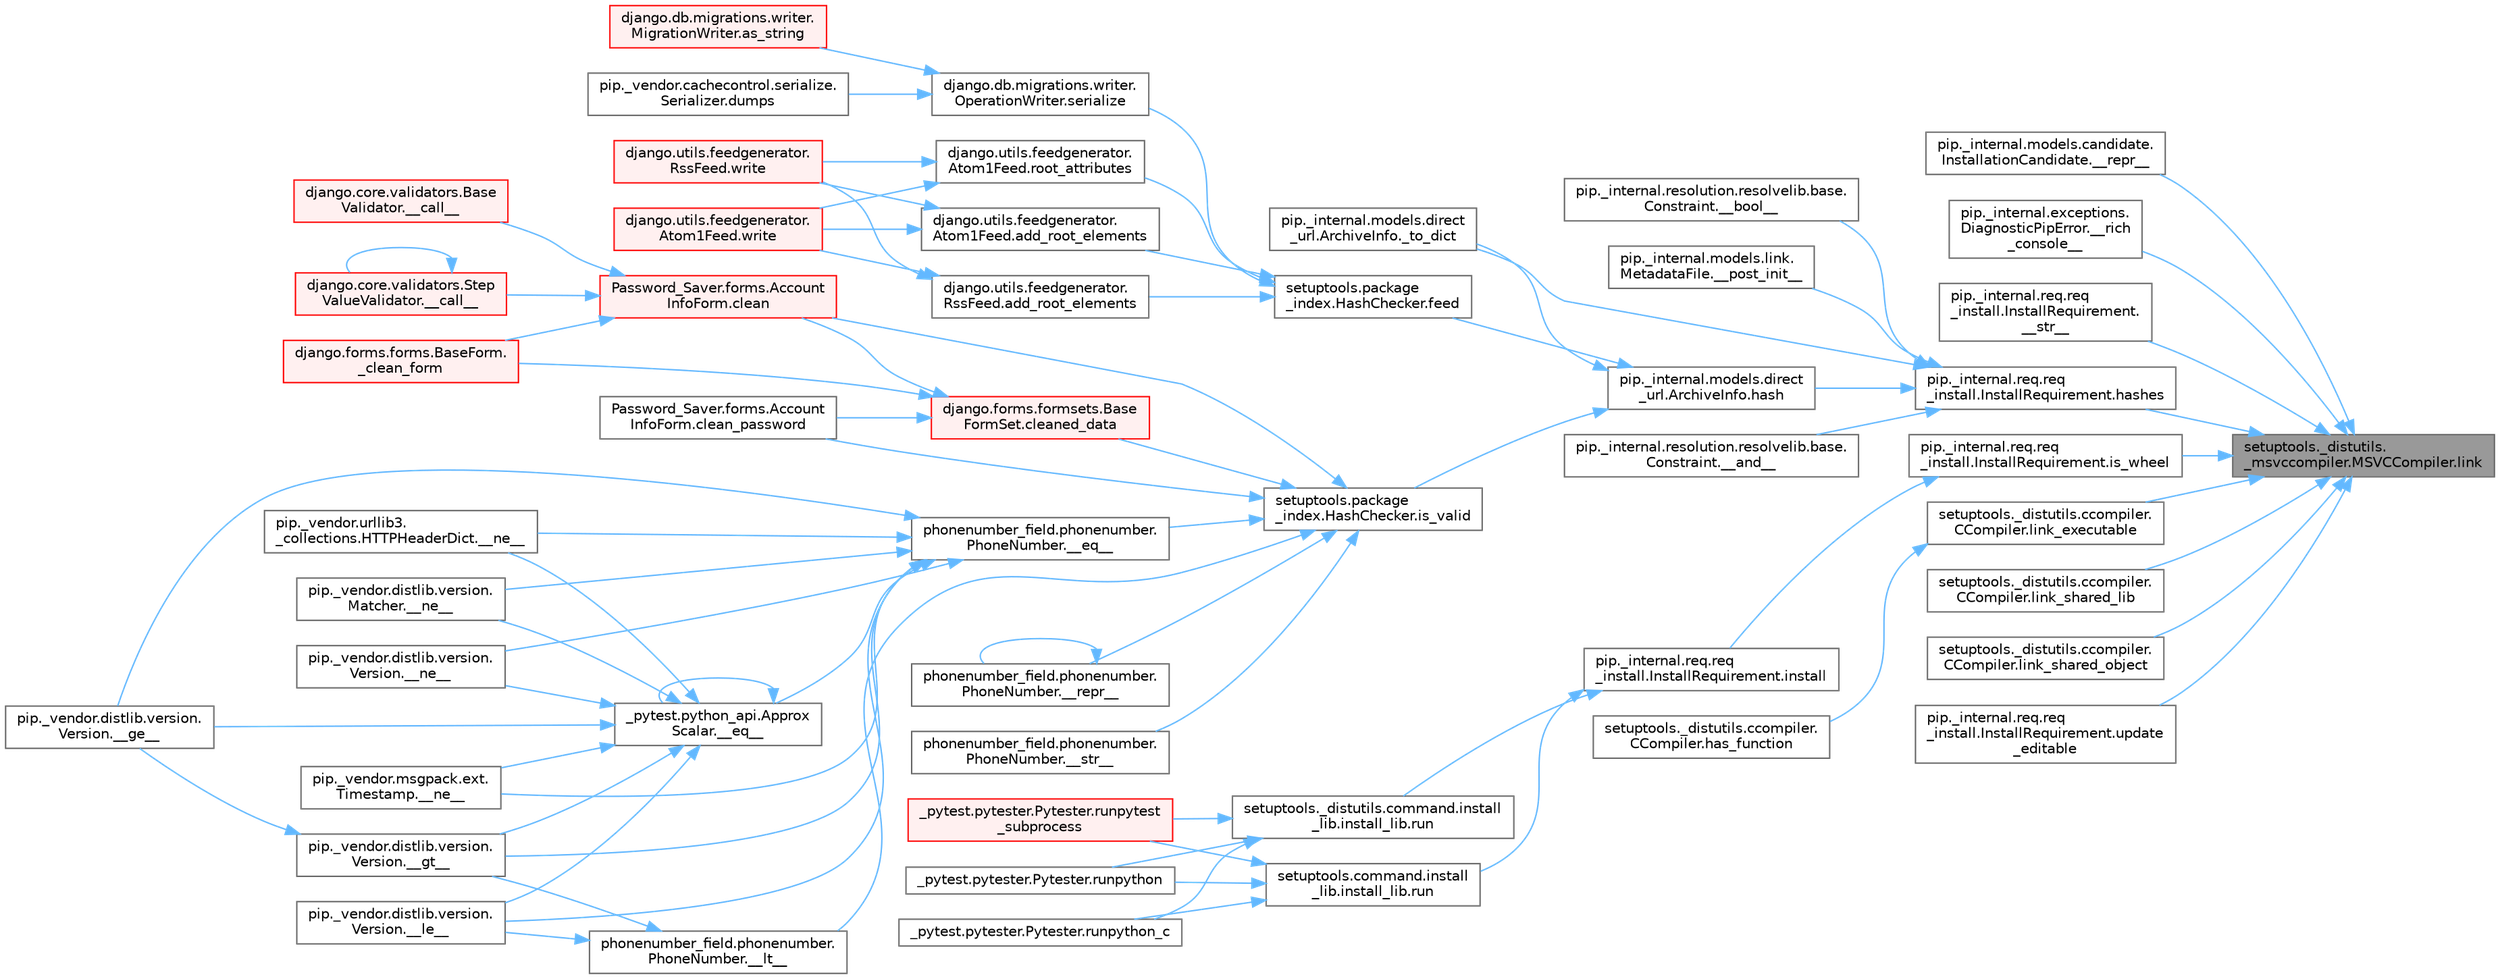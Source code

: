 digraph "setuptools._distutils._msvccompiler.MSVCCompiler.link"
{
 // LATEX_PDF_SIZE
  bgcolor="transparent";
  edge [fontname=Helvetica,fontsize=10,labelfontname=Helvetica,labelfontsize=10];
  node [fontname=Helvetica,fontsize=10,shape=box,height=0.2,width=0.4];
  rankdir="RL";
  Node1 [id="Node000001",label="setuptools._distutils.\l_msvccompiler.MSVCCompiler.link",height=0.2,width=0.4,color="gray40", fillcolor="grey60", style="filled", fontcolor="black",tooltip=" "];
  Node1 -> Node2 [id="edge1_Node000001_Node000002",dir="back",color="steelblue1",style="solid",tooltip=" "];
  Node2 [id="Node000002",label="pip._internal.models.candidate.\lInstallationCandidate.__repr__",height=0.2,width=0.4,color="grey40", fillcolor="white", style="filled",URL="$classpip_1_1__internal_1_1models_1_1candidate_1_1_installation_candidate.html#a49ee1c1d2c89b1877a103e615b0b1d0b",tooltip=" "];
  Node1 -> Node3 [id="edge2_Node000001_Node000003",dir="back",color="steelblue1",style="solid",tooltip=" "];
  Node3 [id="Node000003",label="pip._internal.exceptions.\lDiagnosticPipError.__rich\l_console__",height=0.2,width=0.4,color="grey40", fillcolor="white", style="filled",URL="$classpip_1_1__internal_1_1exceptions_1_1_diagnostic_pip_error.html#ae53a5c1fbcdadc8c58ac65565862d7a7",tooltip=" "];
  Node1 -> Node4 [id="edge3_Node000001_Node000004",dir="back",color="steelblue1",style="solid",tooltip=" "];
  Node4 [id="Node000004",label="pip._internal.req.req\l_install.InstallRequirement.\l__str__",height=0.2,width=0.4,color="grey40", fillcolor="white", style="filled",URL="$classpip_1_1__internal_1_1req_1_1req__install_1_1_install_requirement.html#a837c246def32f68224a9bdf67f3371e8",tooltip=" "];
  Node1 -> Node5 [id="edge4_Node000001_Node000005",dir="back",color="steelblue1",style="solid",tooltip=" "];
  Node5 [id="Node000005",label="pip._internal.req.req\l_install.InstallRequirement.hashes",height=0.2,width=0.4,color="grey40", fillcolor="white", style="filled",URL="$classpip_1_1__internal_1_1req_1_1req__install_1_1_install_requirement.html#acf56120e2e7c5046433147b7b496f74a",tooltip=" "];
  Node5 -> Node6 [id="edge5_Node000005_Node000006",dir="back",color="steelblue1",style="solid",tooltip=" "];
  Node6 [id="Node000006",label="pip._internal.resolution.resolvelib.base.\lConstraint.__and__",height=0.2,width=0.4,color="grey40", fillcolor="white", style="filled",URL="$classpip_1_1__internal_1_1resolution_1_1resolvelib_1_1base_1_1_constraint.html#a6a014a615d01e4823837a933a1e10cd8",tooltip=" "];
  Node5 -> Node7 [id="edge6_Node000005_Node000007",dir="back",color="steelblue1",style="solid",tooltip=" "];
  Node7 [id="Node000007",label="pip._internal.resolution.resolvelib.base.\lConstraint.__bool__",height=0.2,width=0.4,color="grey40", fillcolor="white", style="filled",URL="$classpip_1_1__internal_1_1resolution_1_1resolvelib_1_1base_1_1_constraint.html#aa151e2f58ee25c81c0cf99eeea9961a3",tooltip=" "];
  Node5 -> Node8 [id="edge7_Node000005_Node000008",dir="back",color="steelblue1",style="solid",tooltip=" "];
  Node8 [id="Node000008",label="pip._internal.models.link.\lMetadataFile.__post_init__",height=0.2,width=0.4,color="grey40", fillcolor="white", style="filled",URL="$classpip_1_1__internal_1_1models_1_1link_1_1_metadata_file.html#a333d77e50eebbeaecb3de74832c93acb",tooltip=" "];
  Node5 -> Node9 [id="edge8_Node000005_Node000009",dir="back",color="steelblue1",style="solid",tooltip=" "];
  Node9 [id="Node000009",label="pip._internal.models.direct\l_url.ArchiveInfo._to_dict",height=0.2,width=0.4,color="grey40", fillcolor="white", style="filled",URL="$classpip_1_1__internal_1_1models_1_1direct__url_1_1_archive_info.html#a82995fa288f407da7d68e9cdc5d241ea",tooltip=" "];
  Node5 -> Node10 [id="edge9_Node000005_Node000010",dir="back",color="steelblue1",style="solid",tooltip=" "];
  Node10 [id="Node000010",label="pip._internal.models.direct\l_url.ArchiveInfo.hash",height=0.2,width=0.4,color="grey40", fillcolor="white", style="filled",URL="$classpip_1_1__internal_1_1models_1_1direct__url_1_1_archive_info.html#a57b11be2643e2f72c5d69051ce2157c8",tooltip=" "];
  Node10 -> Node9 [id="edge10_Node000010_Node000009",dir="back",color="steelblue1",style="solid",tooltip=" "];
  Node10 -> Node11 [id="edge11_Node000010_Node000011",dir="back",color="steelblue1",style="solid",tooltip=" "];
  Node11 [id="Node000011",label="setuptools.package\l_index.HashChecker.feed",height=0.2,width=0.4,color="grey40", fillcolor="white", style="filled",URL="$classsetuptools_1_1package__index_1_1_hash_checker.html#a3ec99380a94d03eec3c5f5dae02233be",tooltip=" "];
  Node11 -> Node12 [id="edge12_Node000011_Node000012",dir="back",color="steelblue1",style="solid",tooltip=" "];
  Node12 [id="Node000012",label="django.utils.feedgenerator.\lAtom1Feed.add_root_elements",height=0.2,width=0.4,color="grey40", fillcolor="white", style="filled",URL="$classdjango_1_1utils_1_1feedgenerator_1_1_atom1_feed.html#a3f861beae65b2c1d07d6192175be850e",tooltip=" "];
  Node12 -> Node13 [id="edge13_Node000012_Node000013",dir="back",color="steelblue1",style="solid",tooltip=" "];
  Node13 [id="Node000013",label="django.utils.feedgenerator.\lAtom1Feed.write",height=0.2,width=0.4,color="red", fillcolor="#FFF0F0", style="filled",URL="$classdjango_1_1utils_1_1feedgenerator_1_1_atom1_feed.html#afbf5b931a75be201e339b64a8aa46119",tooltip=" "];
  Node12 -> Node1724 [id="edge14_Node000012_Node001724",dir="back",color="steelblue1",style="solid",tooltip=" "];
  Node1724 [id="Node001724",label="django.utils.feedgenerator.\lRssFeed.write",height=0.2,width=0.4,color="red", fillcolor="#FFF0F0", style="filled",URL="$classdjango_1_1utils_1_1feedgenerator_1_1_rss_feed.html#a63ea2926c2c773e874f51ced997a2618",tooltip=" "];
  Node11 -> Node1723 [id="edge15_Node000011_Node001723",dir="back",color="steelblue1",style="solid",tooltip=" "];
  Node1723 [id="Node001723",label="django.utils.feedgenerator.\lRssFeed.add_root_elements",height=0.2,width=0.4,color="grey40", fillcolor="white", style="filled",URL="$classdjango_1_1utils_1_1feedgenerator_1_1_rss_feed.html#afe28a1e8efc5fc065f74b4277a43663e",tooltip=" "];
  Node1723 -> Node13 [id="edge16_Node001723_Node000013",dir="back",color="steelblue1",style="solid",tooltip=" "];
  Node1723 -> Node1724 [id="edge17_Node001723_Node001724",dir="back",color="steelblue1",style="solid",tooltip=" "];
  Node11 -> Node1725 [id="edge18_Node000011_Node001725",dir="back",color="steelblue1",style="solid",tooltip=" "];
  Node1725 [id="Node001725",label="django.utils.feedgenerator.\lAtom1Feed.root_attributes",height=0.2,width=0.4,color="grey40", fillcolor="white", style="filled",URL="$classdjango_1_1utils_1_1feedgenerator_1_1_atom1_feed.html#a8ea06279a106db871795893125306409",tooltip=" "];
  Node1725 -> Node13 [id="edge19_Node001725_Node000013",dir="back",color="steelblue1",style="solid",tooltip=" "];
  Node1725 -> Node1724 [id="edge20_Node001725_Node001724",dir="back",color="steelblue1",style="solid",tooltip=" "];
  Node11 -> Node995 [id="edge21_Node000011_Node000995",dir="back",color="steelblue1",style="solid",tooltip=" "];
  Node995 [id="Node000995",label="django.db.migrations.writer.\lOperationWriter.serialize",height=0.2,width=0.4,color="grey40", fillcolor="white", style="filled",URL="$classdjango_1_1db_1_1migrations_1_1writer_1_1_operation_writer.html#a866e8d13e1c54a35d74e9a6b0383b2f8",tooltip=" "];
  Node995 -> Node996 [id="edge22_Node000995_Node000996",dir="back",color="steelblue1",style="solid",tooltip=" "];
  Node996 [id="Node000996",label="django.db.migrations.writer.\lMigrationWriter.as_string",height=0.2,width=0.4,color="red", fillcolor="#FFF0F0", style="filled",URL="$classdjango_1_1db_1_1migrations_1_1writer_1_1_migration_writer.html#a4cf831cf0ce1f20f21c7e5ce5ec60980",tooltip=" "];
  Node995 -> Node2367 [id="edge23_Node000995_Node002367",dir="back",color="steelblue1",style="solid",tooltip=" "];
  Node2367 [id="Node002367",label="pip._vendor.cachecontrol.serialize.\lSerializer.dumps",height=0.2,width=0.4,color="grey40", fillcolor="white", style="filled",URL="$classpip_1_1__vendor_1_1cachecontrol_1_1serialize_1_1_serializer.html#af9655b2c82e5c0e3d17fd611d32c7804",tooltip=" "];
  Node10 -> Node3177 [id="edge24_Node000010_Node003177",dir="back",color="steelblue1",style="solid",tooltip=" "];
  Node3177 [id="Node003177",label="setuptools.package\l_index.HashChecker.is_valid",height=0.2,width=0.4,color="grey40", fillcolor="white", style="filled",URL="$classsetuptools_1_1package__index_1_1_hash_checker.html#adaab57af90d7d0a3b5aa4e6d0449aef5",tooltip=" "];
  Node3177 -> Node1738 [id="edge25_Node003177_Node001738",dir="back",color="steelblue1",style="solid",tooltip=" "];
  Node1738 [id="Node001738",label="phonenumber_field.phonenumber.\lPhoneNumber.__eq__",height=0.2,width=0.4,color="grey40", fillcolor="white", style="filled",URL="$classphonenumber__field_1_1phonenumber_1_1_phone_number.html#a999c32cd1bfa2dd5c7df70781b09c68b",tooltip=" "];
  Node1738 -> Node222 [id="edge26_Node001738_Node000222",dir="back",color="steelblue1",style="solid",tooltip=" "];
  Node222 [id="Node000222",label="_pytest.python_api.Approx\lScalar.__eq__",height=0.2,width=0.4,color="grey40", fillcolor="white", style="filled",URL="$class__pytest_1_1python__api_1_1_approx_scalar.html#af4601ee4ca7409927f88c83ebfc3d923",tooltip=" "];
  Node222 -> Node222 [id="edge27_Node000222_Node000222",dir="back",color="steelblue1",style="solid",tooltip=" "];
  Node222 -> Node223 [id="edge28_Node000222_Node000223",dir="back",color="steelblue1",style="solid",tooltip=" "];
  Node223 [id="Node000223",label="pip._vendor.distlib.version.\lVersion.__ge__",height=0.2,width=0.4,color="grey40", fillcolor="white", style="filled",URL="$classpip_1_1__vendor_1_1distlib_1_1version_1_1_version.html#aa6b7b889cebc687ddb5ed9040d01b1ec",tooltip=" "];
  Node222 -> Node224 [id="edge29_Node000222_Node000224",dir="back",color="steelblue1",style="solid",tooltip=" "];
  Node224 [id="Node000224",label="pip._vendor.distlib.version.\lVersion.__gt__",height=0.2,width=0.4,color="grey40", fillcolor="white", style="filled",URL="$classpip_1_1__vendor_1_1distlib_1_1version_1_1_version.html#a51cf0c8da1bb6829173ff6861b10cb5f",tooltip=" "];
  Node224 -> Node223 [id="edge30_Node000224_Node000223",dir="back",color="steelblue1",style="solid",tooltip=" "];
  Node222 -> Node225 [id="edge31_Node000222_Node000225",dir="back",color="steelblue1",style="solid",tooltip=" "];
  Node225 [id="Node000225",label="pip._vendor.distlib.version.\lVersion.__le__",height=0.2,width=0.4,color="grey40", fillcolor="white", style="filled",URL="$classpip_1_1__vendor_1_1distlib_1_1version_1_1_version.html#ae5e2c5d9b76377e286fcf92a382cbb8b",tooltip=" "];
  Node222 -> Node226 [id="edge32_Node000222_Node000226",dir="back",color="steelblue1",style="solid",tooltip=" "];
  Node226 [id="Node000226",label="pip._vendor.distlib.version.\lMatcher.__ne__",height=0.2,width=0.4,color="grey40", fillcolor="white", style="filled",URL="$classpip_1_1__vendor_1_1distlib_1_1version_1_1_matcher.html#a24f8f8a4686bff3018fee5d22f4e02f1",tooltip=" "];
  Node222 -> Node227 [id="edge33_Node000222_Node000227",dir="back",color="steelblue1",style="solid",tooltip=" "];
  Node227 [id="Node000227",label="pip._vendor.distlib.version.\lVersion.__ne__",height=0.2,width=0.4,color="grey40", fillcolor="white", style="filled",URL="$classpip_1_1__vendor_1_1distlib_1_1version_1_1_version.html#aea3cdf6db007318ab1a2e8d144e2a4a1",tooltip=" "];
  Node222 -> Node228 [id="edge34_Node000222_Node000228",dir="back",color="steelblue1",style="solid",tooltip=" "];
  Node228 [id="Node000228",label="pip._vendor.msgpack.ext.\lTimestamp.__ne__",height=0.2,width=0.4,color="grey40", fillcolor="white", style="filled",URL="$classpip_1_1__vendor_1_1msgpack_1_1ext_1_1_timestamp.html#ac38b8cada8075f7a1133b06bc99b2317",tooltip=" "];
  Node222 -> Node229 [id="edge35_Node000222_Node000229",dir="back",color="steelblue1",style="solid",tooltip=" "];
  Node229 [id="Node000229",label="pip._vendor.urllib3.\l_collections.HTTPHeaderDict.__ne__",height=0.2,width=0.4,color="grey40", fillcolor="white", style="filled",URL="$classpip_1_1__vendor_1_1urllib3_1_1__collections_1_1_h_t_t_p_header_dict.html#aa7766a9499d33160a1258e140e35a806",tooltip=" "];
  Node1738 -> Node223 [id="edge36_Node001738_Node000223",dir="back",color="steelblue1",style="solid",tooltip=" "];
  Node1738 -> Node224 [id="edge37_Node001738_Node000224",dir="back",color="steelblue1",style="solid",tooltip=" "];
  Node1738 -> Node225 [id="edge38_Node001738_Node000225",dir="back",color="steelblue1",style="solid",tooltip=" "];
  Node1738 -> Node226 [id="edge39_Node001738_Node000226",dir="back",color="steelblue1",style="solid",tooltip=" "];
  Node1738 -> Node227 [id="edge40_Node001738_Node000227",dir="back",color="steelblue1",style="solid",tooltip=" "];
  Node1738 -> Node228 [id="edge41_Node001738_Node000228",dir="back",color="steelblue1",style="solid",tooltip=" "];
  Node1738 -> Node229 [id="edge42_Node001738_Node000229",dir="back",color="steelblue1",style="solid",tooltip=" "];
  Node3177 -> Node1739 [id="edge43_Node003177_Node001739",dir="back",color="steelblue1",style="solid",tooltip=" "];
  Node1739 [id="Node001739",label="phonenumber_field.phonenumber.\lPhoneNumber.__lt__",height=0.2,width=0.4,color="grey40", fillcolor="white", style="filled",URL="$classphonenumber__field_1_1phonenumber_1_1_phone_number.html#ab94d02fbeda1355644c6c1b3d6f3d9ba",tooltip=" "];
  Node1739 -> Node224 [id="edge44_Node001739_Node000224",dir="back",color="steelblue1",style="solid",tooltip=" "];
  Node1739 -> Node225 [id="edge45_Node001739_Node000225",dir="back",color="steelblue1",style="solid",tooltip=" "];
  Node3177 -> Node1740 [id="edge46_Node003177_Node001740",dir="back",color="steelblue1",style="solid",tooltip=" "];
  Node1740 [id="Node001740",label="phonenumber_field.phonenumber.\lPhoneNumber.__repr__",height=0.2,width=0.4,color="grey40", fillcolor="white", style="filled",URL="$classphonenumber__field_1_1phonenumber_1_1_phone_number.html#a5420c965a5ecfad87cb6bce245cd91a5",tooltip=" "];
  Node1740 -> Node1740 [id="edge47_Node001740_Node001740",dir="back",color="steelblue1",style="solid",tooltip=" "];
  Node3177 -> Node1741 [id="edge48_Node003177_Node001741",dir="back",color="steelblue1",style="solid",tooltip=" "];
  Node1741 [id="Node001741",label="phonenumber_field.phonenumber.\lPhoneNumber.__str__",height=0.2,width=0.4,color="grey40", fillcolor="white", style="filled",URL="$classphonenumber__field_1_1phonenumber_1_1_phone_number.html#a773f55fba29310ea2218e4bbca83ba6d",tooltip=" "];
  Node3177 -> Node1742 [id="edge49_Node003177_Node001742",dir="back",color="steelblue1",style="solid",tooltip=" "];
  Node1742 [id="Node001742",label="Password_Saver.forms.Account\lInfoForm.clean",height=0.2,width=0.4,color="red", fillcolor="#FFF0F0", style="filled",URL="$class_password___saver_1_1forms_1_1_account_info_form.html#a89126d6030ebafc64c8aeeb352113c54",tooltip=" "];
  Node1742 -> Node781 [id="edge50_Node001742_Node000781",dir="back",color="steelblue1",style="solid",tooltip=" "];
  Node781 [id="Node000781",label="django.core.validators.Base\lValidator.__call__",height=0.2,width=0.4,color="red", fillcolor="#FFF0F0", style="filled",URL="$classdjango_1_1core_1_1validators_1_1_base_validator.html#ac718256582df714e061c6b927e045d12",tooltip=" "];
  Node1742 -> Node782 [id="edge51_Node001742_Node000782",dir="back",color="steelblue1",style="solid",tooltip=" "];
  Node782 [id="Node000782",label="django.core.validators.Step\lValueValidator.__call__",height=0.2,width=0.4,color="red", fillcolor="#FFF0F0", style="filled",URL="$classdjango_1_1core_1_1validators_1_1_step_value_validator.html#aebdbf74fe74c5b999350df9c1852714c",tooltip=" "];
  Node782 -> Node782 [id="edge52_Node000782_Node000782",dir="back",color="steelblue1",style="solid",tooltip=" "];
  Node1742 -> Node783 [id="edge53_Node001742_Node000783",dir="back",color="steelblue1",style="solid",tooltip=" "];
  Node783 [id="Node000783",label="django.forms.forms.BaseForm.\l_clean_form",height=0.2,width=0.4,color="red", fillcolor="#FFF0F0", style="filled",URL="$classdjango_1_1forms_1_1forms_1_1_base_form.html#ae5eed108001c1a75985b75174fe23f1f",tooltip=" "];
  Node3177 -> Node1743 [id="edge54_Node003177_Node001743",dir="back",color="steelblue1",style="solid",tooltip=" "];
  Node1743 [id="Node001743",label="Password_Saver.forms.Account\lInfoForm.clean_password",height=0.2,width=0.4,color="grey40", fillcolor="white", style="filled",URL="$class_password___saver_1_1forms_1_1_account_info_form.html#a6397d8e90a910bed34ed0ebcf5f74a4e",tooltip=" "];
  Node3177 -> Node257 [id="edge55_Node003177_Node000257",dir="back",color="steelblue1",style="solid",tooltip=" "];
  Node257 [id="Node000257",label="django.forms.formsets.Base\lFormSet.cleaned_data",height=0.2,width=0.4,color="red", fillcolor="#FFF0F0", style="filled",URL="$classdjango_1_1forms_1_1formsets_1_1_base_form_set.html#ae51d85dd3faa160668adba372c4e87f7",tooltip=" "];
  Node257 -> Node783 [id="edge56_Node000257_Node000783",dir="back",color="steelblue1",style="solid",tooltip=" "];
  Node257 -> Node1742 [id="edge57_Node000257_Node001742",dir="back",color="steelblue1",style="solid",tooltip=" "];
  Node257 -> Node1743 [id="edge58_Node000257_Node001743",dir="back",color="steelblue1",style="solid",tooltip=" "];
  Node1 -> Node78 [id="edge59_Node000001_Node000078",dir="back",color="steelblue1",style="solid",tooltip=" "];
  Node78 [id="Node000078",label="pip._internal.req.req\l_install.InstallRequirement.is_wheel",height=0.2,width=0.4,color="grey40", fillcolor="white", style="filled",URL="$classpip_1_1__internal_1_1req_1_1req__install_1_1_install_requirement.html#a96a0dcbdfe1836b1f995bbd2bed7a64a",tooltip=" "];
  Node78 -> Node79 [id="edge60_Node000078_Node000079",dir="back",color="steelblue1",style="solid",tooltip=" "];
  Node79 [id="Node000079",label="pip._internal.req.req\l_install.InstallRequirement.install",height=0.2,width=0.4,color="grey40", fillcolor="white", style="filled",URL="$classpip_1_1__internal_1_1req_1_1req__install_1_1_install_requirement.html#a318000d0045df8d4eb514dc87b6a366f",tooltip=" "];
  Node79 -> Node80 [id="edge61_Node000079_Node000080",dir="back",color="steelblue1",style="solid",tooltip=" "];
  Node80 [id="Node000080",label="setuptools._distutils.command.install\l_lib.install_lib.run",height=0.2,width=0.4,color="grey40", fillcolor="white", style="filled",URL="$classsetuptools_1_1__distutils_1_1command_1_1install__lib_1_1install__lib.html#aedc0eea27e626a25be51489b2cc77c40",tooltip=" "];
  Node80 -> Node62 [id="edge62_Node000080_Node000062",dir="back",color="steelblue1",style="solid",tooltip=" "];
  Node62 [id="Node000062",label="_pytest.pytester.Pytester.runpytest\l_subprocess",height=0.2,width=0.4,color="red", fillcolor="#FFF0F0", style="filled",URL="$class__pytest_1_1pytester_1_1_pytester.html#a59323c6d6a1469a1206f1c0b8fce99c9",tooltip=" "];
  Node80 -> Node64 [id="edge63_Node000080_Node000064",dir="back",color="steelblue1",style="solid",tooltip=" "];
  Node64 [id="Node000064",label="_pytest.pytester.Pytester.runpython",height=0.2,width=0.4,color="grey40", fillcolor="white", style="filled",URL="$class__pytest_1_1pytester_1_1_pytester.html#a4e0c539507f15fd333cf618faf9687ef",tooltip=" "];
  Node80 -> Node65 [id="edge64_Node000080_Node000065",dir="back",color="steelblue1",style="solid",tooltip=" "];
  Node65 [id="Node000065",label="_pytest.pytester.Pytester.runpython_c",height=0.2,width=0.4,color="grey40", fillcolor="white", style="filled",URL="$class__pytest_1_1pytester_1_1_pytester.html#aea789acfe206d9c40d9a6bf54a337f2a",tooltip=" "];
  Node79 -> Node81 [id="edge65_Node000079_Node000081",dir="back",color="steelblue1",style="solid",tooltip=" "];
  Node81 [id="Node000081",label="setuptools.command.install\l_lib.install_lib.run",height=0.2,width=0.4,color="grey40", fillcolor="white", style="filled",URL="$classsetuptools_1_1command_1_1install__lib_1_1install__lib.html#a50c62121b7ed69229e4cf2d331ff5fa3",tooltip=" "];
  Node81 -> Node62 [id="edge66_Node000081_Node000062",dir="back",color="steelblue1",style="solid",tooltip=" "];
  Node81 -> Node64 [id="edge67_Node000081_Node000064",dir="back",color="steelblue1",style="solid",tooltip=" "];
  Node81 -> Node65 [id="edge68_Node000081_Node000065",dir="back",color="steelblue1",style="solid",tooltip=" "];
  Node1 -> Node82 [id="edge69_Node000001_Node000082",dir="back",color="steelblue1",style="solid",tooltip=" "];
  Node82 [id="Node000082",label="setuptools._distutils.ccompiler.\lCCompiler.link_executable",height=0.2,width=0.4,color="grey40", fillcolor="white", style="filled",URL="$classsetuptools_1_1__distutils_1_1ccompiler_1_1_c_compiler.html#a7304f11cc32fac2f8c39932128e42fb0",tooltip=" "];
  Node82 -> Node83 [id="edge70_Node000082_Node000083",dir="back",color="steelblue1",style="solid",tooltip=" "];
  Node83 [id="Node000083",label="setuptools._distutils.ccompiler.\lCCompiler.has_function",height=0.2,width=0.4,color="grey40", fillcolor="white", style="filled",URL="$classsetuptools_1_1__distutils_1_1ccompiler_1_1_c_compiler.html#a095ee5df0f2e6a387621f10c17949738",tooltip=" "];
  Node1 -> Node84 [id="edge71_Node000001_Node000084",dir="back",color="steelblue1",style="solid",tooltip=" "];
  Node84 [id="Node000084",label="setuptools._distutils.ccompiler.\lCCompiler.link_shared_lib",height=0.2,width=0.4,color="grey40", fillcolor="white", style="filled",URL="$classsetuptools_1_1__distutils_1_1ccompiler_1_1_c_compiler.html#a6b3ac860646728c62f543f13a0b53887",tooltip=" "];
  Node1 -> Node85 [id="edge72_Node000001_Node000085",dir="back",color="steelblue1",style="solid",tooltip=" "];
  Node85 [id="Node000085",label="setuptools._distutils.ccompiler.\lCCompiler.link_shared_object",height=0.2,width=0.4,color="grey40", fillcolor="white", style="filled",URL="$classsetuptools_1_1__distutils_1_1ccompiler_1_1_c_compiler.html#a4ac0db2684041f9f4cfb641037b0ba4d",tooltip=" "];
  Node1 -> Node86 [id="edge73_Node000001_Node000086",dir="back",color="steelblue1",style="solid",tooltip=" "];
  Node86 [id="Node000086",label="pip._internal.req.req\l_install.InstallRequirement.update\l_editable",height=0.2,width=0.4,color="grey40", fillcolor="white", style="filled",URL="$classpip_1_1__internal_1_1req_1_1req__install_1_1_install_requirement.html#a138ffc98065172cbd29af90e6cd25871",tooltip=" "];
}
